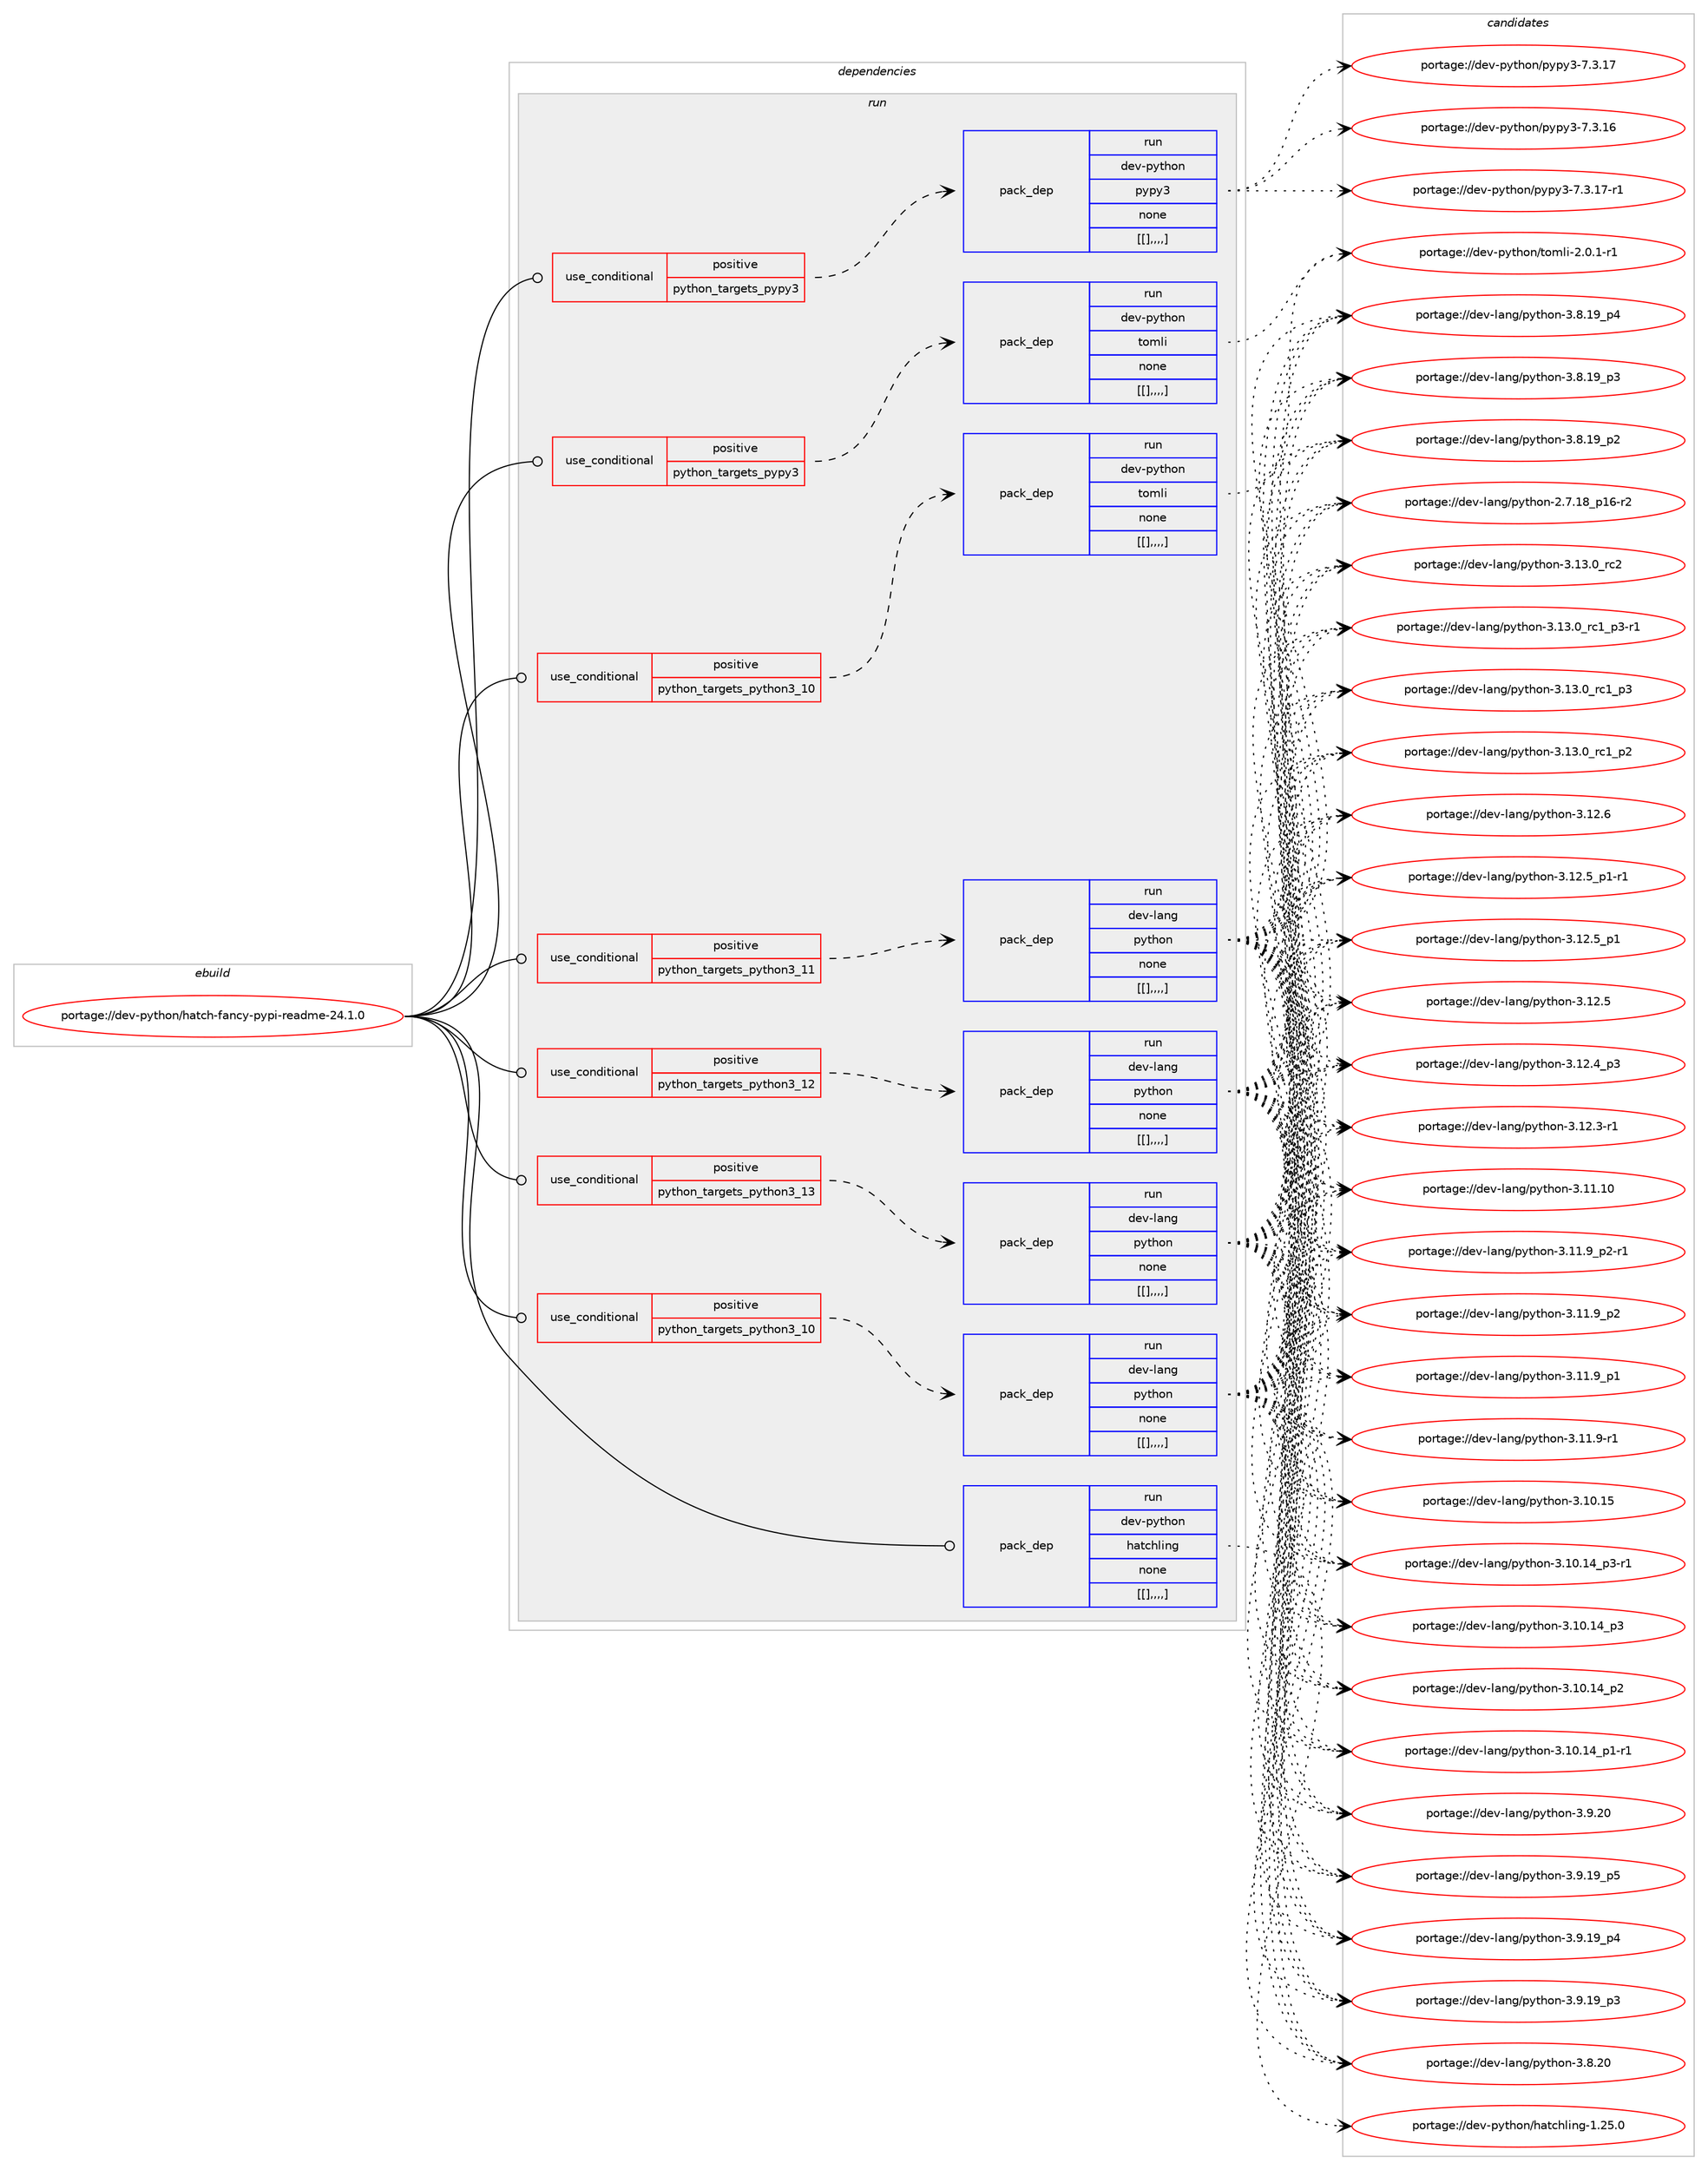 digraph prolog {

# *************
# Graph options
# *************

newrank=true;
concentrate=true;
compound=true;
graph [rankdir=LR,fontname=Helvetica,fontsize=10,ranksep=1.5];#, ranksep=2.5, nodesep=0.2];
edge  [arrowhead=vee];
node  [fontname=Helvetica,fontsize=10];

# **********
# The ebuild
# **********

subgraph cluster_leftcol {
color=gray;
label=<<i>ebuild</i>>;
id [label="portage://dev-python/hatch-fancy-pypi-readme-24.1.0", color=red, width=4, href="../dev-python/hatch-fancy-pypi-readme-24.1.0.svg"];
}

# ****************
# The dependencies
# ****************

subgraph cluster_midcol {
color=gray;
label=<<i>dependencies</i>>;
subgraph cluster_compile {
fillcolor="#eeeeee";
style=filled;
label=<<i>compile</i>>;
}
subgraph cluster_compileandrun {
fillcolor="#eeeeee";
style=filled;
label=<<i>compile and run</i>>;
}
subgraph cluster_run {
fillcolor="#eeeeee";
style=filled;
label=<<i>run</i>>;
subgraph cond33837 {
dependency148418 [label=<<TABLE BORDER="0" CELLBORDER="1" CELLSPACING="0" CELLPADDING="4"><TR><TD ROWSPAN="3" CELLPADDING="10">use_conditional</TD></TR><TR><TD>positive</TD></TR><TR><TD>python_targets_pypy3</TD></TR></TABLE>>, shape=none, color=red];
subgraph pack113363 {
dependency148419 [label=<<TABLE BORDER="0" CELLBORDER="1" CELLSPACING="0" CELLPADDING="4" WIDTH="220"><TR><TD ROWSPAN="6" CELLPADDING="30">pack_dep</TD></TR><TR><TD WIDTH="110">run</TD></TR><TR><TD>dev-python</TD></TR><TR><TD>pypy3</TD></TR><TR><TD>none</TD></TR><TR><TD>[[],,,,]</TD></TR></TABLE>>, shape=none, color=blue];
}
dependency148418:e -> dependency148419:w [weight=20,style="dashed",arrowhead="vee"];
}
id:e -> dependency148418:w [weight=20,style="solid",arrowhead="odot"];
subgraph cond33838 {
dependency148420 [label=<<TABLE BORDER="0" CELLBORDER="1" CELLSPACING="0" CELLPADDING="4"><TR><TD ROWSPAN="3" CELLPADDING="10">use_conditional</TD></TR><TR><TD>positive</TD></TR><TR><TD>python_targets_pypy3</TD></TR></TABLE>>, shape=none, color=red];
subgraph pack113364 {
dependency148421 [label=<<TABLE BORDER="0" CELLBORDER="1" CELLSPACING="0" CELLPADDING="4" WIDTH="220"><TR><TD ROWSPAN="6" CELLPADDING="30">pack_dep</TD></TR><TR><TD WIDTH="110">run</TD></TR><TR><TD>dev-python</TD></TR><TR><TD>tomli</TD></TR><TR><TD>none</TD></TR><TR><TD>[[],,,,]</TD></TR></TABLE>>, shape=none, color=blue];
}
dependency148420:e -> dependency148421:w [weight=20,style="dashed",arrowhead="vee"];
}
id:e -> dependency148420:w [weight=20,style="solid",arrowhead="odot"];
subgraph cond33839 {
dependency148422 [label=<<TABLE BORDER="0" CELLBORDER="1" CELLSPACING="0" CELLPADDING="4"><TR><TD ROWSPAN="3" CELLPADDING="10">use_conditional</TD></TR><TR><TD>positive</TD></TR><TR><TD>python_targets_python3_10</TD></TR></TABLE>>, shape=none, color=red];
subgraph pack113365 {
dependency148423 [label=<<TABLE BORDER="0" CELLBORDER="1" CELLSPACING="0" CELLPADDING="4" WIDTH="220"><TR><TD ROWSPAN="6" CELLPADDING="30">pack_dep</TD></TR><TR><TD WIDTH="110">run</TD></TR><TR><TD>dev-lang</TD></TR><TR><TD>python</TD></TR><TR><TD>none</TD></TR><TR><TD>[[],,,,]</TD></TR></TABLE>>, shape=none, color=blue];
}
dependency148422:e -> dependency148423:w [weight=20,style="dashed",arrowhead="vee"];
}
id:e -> dependency148422:w [weight=20,style="solid",arrowhead="odot"];
subgraph cond33840 {
dependency148424 [label=<<TABLE BORDER="0" CELLBORDER="1" CELLSPACING="0" CELLPADDING="4"><TR><TD ROWSPAN="3" CELLPADDING="10">use_conditional</TD></TR><TR><TD>positive</TD></TR><TR><TD>python_targets_python3_10</TD></TR></TABLE>>, shape=none, color=red];
subgraph pack113366 {
dependency148425 [label=<<TABLE BORDER="0" CELLBORDER="1" CELLSPACING="0" CELLPADDING="4" WIDTH="220"><TR><TD ROWSPAN="6" CELLPADDING="30">pack_dep</TD></TR><TR><TD WIDTH="110">run</TD></TR><TR><TD>dev-python</TD></TR><TR><TD>tomli</TD></TR><TR><TD>none</TD></TR><TR><TD>[[],,,,]</TD></TR></TABLE>>, shape=none, color=blue];
}
dependency148424:e -> dependency148425:w [weight=20,style="dashed",arrowhead="vee"];
}
id:e -> dependency148424:w [weight=20,style="solid",arrowhead="odot"];
subgraph cond33841 {
dependency148426 [label=<<TABLE BORDER="0" CELLBORDER="1" CELLSPACING="0" CELLPADDING="4"><TR><TD ROWSPAN="3" CELLPADDING="10">use_conditional</TD></TR><TR><TD>positive</TD></TR><TR><TD>python_targets_python3_11</TD></TR></TABLE>>, shape=none, color=red];
subgraph pack113367 {
dependency148427 [label=<<TABLE BORDER="0" CELLBORDER="1" CELLSPACING="0" CELLPADDING="4" WIDTH="220"><TR><TD ROWSPAN="6" CELLPADDING="30">pack_dep</TD></TR><TR><TD WIDTH="110">run</TD></TR><TR><TD>dev-lang</TD></TR><TR><TD>python</TD></TR><TR><TD>none</TD></TR><TR><TD>[[],,,,]</TD></TR></TABLE>>, shape=none, color=blue];
}
dependency148426:e -> dependency148427:w [weight=20,style="dashed",arrowhead="vee"];
}
id:e -> dependency148426:w [weight=20,style="solid",arrowhead="odot"];
subgraph cond33842 {
dependency148428 [label=<<TABLE BORDER="0" CELLBORDER="1" CELLSPACING="0" CELLPADDING="4"><TR><TD ROWSPAN="3" CELLPADDING="10">use_conditional</TD></TR><TR><TD>positive</TD></TR><TR><TD>python_targets_python3_12</TD></TR></TABLE>>, shape=none, color=red];
subgraph pack113368 {
dependency148429 [label=<<TABLE BORDER="0" CELLBORDER="1" CELLSPACING="0" CELLPADDING="4" WIDTH="220"><TR><TD ROWSPAN="6" CELLPADDING="30">pack_dep</TD></TR><TR><TD WIDTH="110">run</TD></TR><TR><TD>dev-lang</TD></TR><TR><TD>python</TD></TR><TR><TD>none</TD></TR><TR><TD>[[],,,,]</TD></TR></TABLE>>, shape=none, color=blue];
}
dependency148428:e -> dependency148429:w [weight=20,style="dashed",arrowhead="vee"];
}
id:e -> dependency148428:w [weight=20,style="solid",arrowhead="odot"];
subgraph cond33843 {
dependency148430 [label=<<TABLE BORDER="0" CELLBORDER="1" CELLSPACING="0" CELLPADDING="4"><TR><TD ROWSPAN="3" CELLPADDING="10">use_conditional</TD></TR><TR><TD>positive</TD></TR><TR><TD>python_targets_python3_13</TD></TR></TABLE>>, shape=none, color=red];
subgraph pack113369 {
dependency148431 [label=<<TABLE BORDER="0" CELLBORDER="1" CELLSPACING="0" CELLPADDING="4" WIDTH="220"><TR><TD ROWSPAN="6" CELLPADDING="30">pack_dep</TD></TR><TR><TD WIDTH="110">run</TD></TR><TR><TD>dev-lang</TD></TR><TR><TD>python</TD></TR><TR><TD>none</TD></TR><TR><TD>[[],,,,]</TD></TR></TABLE>>, shape=none, color=blue];
}
dependency148430:e -> dependency148431:w [weight=20,style="dashed",arrowhead="vee"];
}
id:e -> dependency148430:w [weight=20,style="solid",arrowhead="odot"];
subgraph pack113370 {
dependency148432 [label=<<TABLE BORDER="0" CELLBORDER="1" CELLSPACING="0" CELLPADDING="4" WIDTH="220"><TR><TD ROWSPAN="6" CELLPADDING="30">pack_dep</TD></TR><TR><TD WIDTH="110">run</TD></TR><TR><TD>dev-python</TD></TR><TR><TD>hatchling</TD></TR><TR><TD>none</TD></TR><TR><TD>[[],,,,]</TD></TR></TABLE>>, shape=none, color=blue];
}
id:e -> dependency148432:w [weight=20,style="solid",arrowhead="odot"];
}
}

# **************
# The candidates
# **************

subgraph cluster_choices {
rank=same;
color=gray;
label=<<i>candidates</i>>;

subgraph choice113363 {
color=black;
nodesep=1;
choice100101118451121211161041111104711212111212151455546514649554511449 [label="portage://dev-python/pypy3-7.3.17-r1", color=red, width=4,href="../dev-python/pypy3-7.3.17-r1.svg"];
choice10010111845112121116104111110471121211121215145554651464955 [label="portage://dev-python/pypy3-7.3.17", color=red, width=4,href="../dev-python/pypy3-7.3.17.svg"];
choice10010111845112121116104111110471121211121215145554651464954 [label="portage://dev-python/pypy3-7.3.16", color=red, width=4,href="../dev-python/pypy3-7.3.16.svg"];
dependency148419:e -> choice100101118451121211161041111104711212111212151455546514649554511449:w [style=dotted,weight="100"];
dependency148419:e -> choice10010111845112121116104111110471121211121215145554651464955:w [style=dotted,weight="100"];
dependency148419:e -> choice10010111845112121116104111110471121211121215145554651464954:w [style=dotted,weight="100"];
}
subgraph choice113364 {
color=black;
nodesep=1;
choice10010111845112121116104111110471161111091081054550464846494511449 [label="portage://dev-python/tomli-2.0.1-r1", color=red, width=4,href="../dev-python/tomli-2.0.1-r1.svg"];
dependency148421:e -> choice10010111845112121116104111110471161111091081054550464846494511449:w [style=dotted,weight="100"];
}
subgraph choice113365 {
color=black;
nodesep=1;
choice10010111845108971101034711212111610411111045514649514648951149950 [label="portage://dev-lang/python-3.13.0_rc2", color=red, width=4,href="../dev-lang/python-3.13.0_rc2.svg"];
choice1001011184510897110103471121211161041111104551464951464895114994995112514511449 [label="portage://dev-lang/python-3.13.0_rc1_p3-r1", color=red, width=4,href="../dev-lang/python-3.13.0_rc1_p3-r1.svg"];
choice100101118451089711010347112121116104111110455146495146489511499499511251 [label="portage://dev-lang/python-3.13.0_rc1_p3", color=red, width=4,href="../dev-lang/python-3.13.0_rc1_p3.svg"];
choice100101118451089711010347112121116104111110455146495146489511499499511250 [label="portage://dev-lang/python-3.13.0_rc1_p2", color=red, width=4,href="../dev-lang/python-3.13.0_rc1_p2.svg"];
choice10010111845108971101034711212111610411111045514649504654 [label="portage://dev-lang/python-3.12.6", color=red, width=4,href="../dev-lang/python-3.12.6.svg"];
choice1001011184510897110103471121211161041111104551464950465395112494511449 [label="portage://dev-lang/python-3.12.5_p1-r1", color=red, width=4,href="../dev-lang/python-3.12.5_p1-r1.svg"];
choice100101118451089711010347112121116104111110455146495046539511249 [label="portage://dev-lang/python-3.12.5_p1", color=red, width=4,href="../dev-lang/python-3.12.5_p1.svg"];
choice10010111845108971101034711212111610411111045514649504653 [label="portage://dev-lang/python-3.12.5", color=red, width=4,href="../dev-lang/python-3.12.5.svg"];
choice100101118451089711010347112121116104111110455146495046529511251 [label="portage://dev-lang/python-3.12.4_p3", color=red, width=4,href="../dev-lang/python-3.12.4_p3.svg"];
choice100101118451089711010347112121116104111110455146495046514511449 [label="portage://dev-lang/python-3.12.3-r1", color=red, width=4,href="../dev-lang/python-3.12.3-r1.svg"];
choice1001011184510897110103471121211161041111104551464949464948 [label="portage://dev-lang/python-3.11.10", color=red, width=4,href="../dev-lang/python-3.11.10.svg"];
choice1001011184510897110103471121211161041111104551464949465795112504511449 [label="portage://dev-lang/python-3.11.9_p2-r1", color=red, width=4,href="../dev-lang/python-3.11.9_p2-r1.svg"];
choice100101118451089711010347112121116104111110455146494946579511250 [label="portage://dev-lang/python-3.11.9_p2", color=red, width=4,href="../dev-lang/python-3.11.9_p2.svg"];
choice100101118451089711010347112121116104111110455146494946579511249 [label="portage://dev-lang/python-3.11.9_p1", color=red, width=4,href="../dev-lang/python-3.11.9_p1.svg"];
choice100101118451089711010347112121116104111110455146494946574511449 [label="portage://dev-lang/python-3.11.9-r1", color=red, width=4,href="../dev-lang/python-3.11.9-r1.svg"];
choice1001011184510897110103471121211161041111104551464948464953 [label="portage://dev-lang/python-3.10.15", color=red, width=4,href="../dev-lang/python-3.10.15.svg"];
choice100101118451089711010347112121116104111110455146494846495295112514511449 [label="portage://dev-lang/python-3.10.14_p3-r1", color=red, width=4,href="../dev-lang/python-3.10.14_p3-r1.svg"];
choice10010111845108971101034711212111610411111045514649484649529511251 [label="portage://dev-lang/python-3.10.14_p3", color=red, width=4,href="../dev-lang/python-3.10.14_p3.svg"];
choice10010111845108971101034711212111610411111045514649484649529511250 [label="portage://dev-lang/python-3.10.14_p2", color=red, width=4,href="../dev-lang/python-3.10.14_p2.svg"];
choice100101118451089711010347112121116104111110455146494846495295112494511449 [label="portage://dev-lang/python-3.10.14_p1-r1", color=red, width=4,href="../dev-lang/python-3.10.14_p1-r1.svg"];
choice10010111845108971101034711212111610411111045514657465048 [label="portage://dev-lang/python-3.9.20", color=red, width=4,href="../dev-lang/python-3.9.20.svg"];
choice100101118451089711010347112121116104111110455146574649579511253 [label="portage://dev-lang/python-3.9.19_p5", color=red, width=4,href="../dev-lang/python-3.9.19_p5.svg"];
choice100101118451089711010347112121116104111110455146574649579511252 [label="portage://dev-lang/python-3.9.19_p4", color=red, width=4,href="../dev-lang/python-3.9.19_p4.svg"];
choice100101118451089711010347112121116104111110455146574649579511251 [label="portage://dev-lang/python-3.9.19_p3", color=red, width=4,href="../dev-lang/python-3.9.19_p3.svg"];
choice10010111845108971101034711212111610411111045514656465048 [label="portage://dev-lang/python-3.8.20", color=red, width=4,href="../dev-lang/python-3.8.20.svg"];
choice100101118451089711010347112121116104111110455146564649579511252 [label="portage://dev-lang/python-3.8.19_p4", color=red, width=4,href="../dev-lang/python-3.8.19_p4.svg"];
choice100101118451089711010347112121116104111110455146564649579511251 [label="portage://dev-lang/python-3.8.19_p3", color=red, width=4,href="../dev-lang/python-3.8.19_p3.svg"];
choice100101118451089711010347112121116104111110455146564649579511250 [label="portage://dev-lang/python-3.8.19_p2", color=red, width=4,href="../dev-lang/python-3.8.19_p2.svg"];
choice100101118451089711010347112121116104111110455046554649569511249544511450 [label="portage://dev-lang/python-2.7.18_p16-r2", color=red, width=4,href="../dev-lang/python-2.7.18_p16-r2.svg"];
dependency148423:e -> choice10010111845108971101034711212111610411111045514649514648951149950:w [style=dotted,weight="100"];
dependency148423:e -> choice1001011184510897110103471121211161041111104551464951464895114994995112514511449:w [style=dotted,weight="100"];
dependency148423:e -> choice100101118451089711010347112121116104111110455146495146489511499499511251:w [style=dotted,weight="100"];
dependency148423:e -> choice100101118451089711010347112121116104111110455146495146489511499499511250:w [style=dotted,weight="100"];
dependency148423:e -> choice10010111845108971101034711212111610411111045514649504654:w [style=dotted,weight="100"];
dependency148423:e -> choice1001011184510897110103471121211161041111104551464950465395112494511449:w [style=dotted,weight="100"];
dependency148423:e -> choice100101118451089711010347112121116104111110455146495046539511249:w [style=dotted,weight="100"];
dependency148423:e -> choice10010111845108971101034711212111610411111045514649504653:w [style=dotted,weight="100"];
dependency148423:e -> choice100101118451089711010347112121116104111110455146495046529511251:w [style=dotted,weight="100"];
dependency148423:e -> choice100101118451089711010347112121116104111110455146495046514511449:w [style=dotted,weight="100"];
dependency148423:e -> choice1001011184510897110103471121211161041111104551464949464948:w [style=dotted,weight="100"];
dependency148423:e -> choice1001011184510897110103471121211161041111104551464949465795112504511449:w [style=dotted,weight="100"];
dependency148423:e -> choice100101118451089711010347112121116104111110455146494946579511250:w [style=dotted,weight="100"];
dependency148423:e -> choice100101118451089711010347112121116104111110455146494946579511249:w [style=dotted,weight="100"];
dependency148423:e -> choice100101118451089711010347112121116104111110455146494946574511449:w [style=dotted,weight="100"];
dependency148423:e -> choice1001011184510897110103471121211161041111104551464948464953:w [style=dotted,weight="100"];
dependency148423:e -> choice100101118451089711010347112121116104111110455146494846495295112514511449:w [style=dotted,weight="100"];
dependency148423:e -> choice10010111845108971101034711212111610411111045514649484649529511251:w [style=dotted,weight="100"];
dependency148423:e -> choice10010111845108971101034711212111610411111045514649484649529511250:w [style=dotted,weight="100"];
dependency148423:e -> choice100101118451089711010347112121116104111110455146494846495295112494511449:w [style=dotted,weight="100"];
dependency148423:e -> choice10010111845108971101034711212111610411111045514657465048:w [style=dotted,weight="100"];
dependency148423:e -> choice100101118451089711010347112121116104111110455146574649579511253:w [style=dotted,weight="100"];
dependency148423:e -> choice100101118451089711010347112121116104111110455146574649579511252:w [style=dotted,weight="100"];
dependency148423:e -> choice100101118451089711010347112121116104111110455146574649579511251:w [style=dotted,weight="100"];
dependency148423:e -> choice10010111845108971101034711212111610411111045514656465048:w [style=dotted,weight="100"];
dependency148423:e -> choice100101118451089711010347112121116104111110455146564649579511252:w [style=dotted,weight="100"];
dependency148423:e -> choice100101118451089711010347112121116104111110455146564649579511251:w [style=dotted,weight="100"];
dependency148423:e -> choice100101118451089711010347112121116104111110455146564649579511250:w [style=dotted,weight="100"];
dependency148423:e -> choice100101118451089711010347112121116104111110455046554649569511249544511450:w [style=dotted,weight="100"];
}
subgraph choice113366 {
color=black;
nodesep=1;
choice10010111845112121116104111110471161111091081054550464846494511449 [label="portage://dev-python/tomli-2.0.1-r1", color=red, width=4,href="../dev-python/tomli-2.0.1-r1.svg"];
dependency148425:e -> choice10010111845112121116104111110471161111091081054550464846494511449:w [style=dotted,weight="100"];
}
subgraph choice113367 {
color=black;
nodesep=1;
choice10010111845108971101034711212111610411111045514649514648951149950 [label="portage://dev-lang/python-3.13.0_rc2", color=red, width=4,href="../dev-lang/python-3.13.0_rc2.svg"];
choice1001011184510897110103471121211161041111104551464951464895114994995112514511449 [label="portage://dev-lang/python-3.13.0_rc1_p3-r1", color=red, width=4,href="../dev-lang/python-3.13.0_rc1_p3-r1.svg"];
choice100101118451089711010347112121116104111110455146495146489511499499511251 [label="portage://dev-lang/python-3.13.0_rc1_p3", color=red, width=4,href="../dev-lang/python-3.13.0_rc1_p3.svg"];
choice100101118451089711010347112121116104111110455146495146489511499499511250 [label="portage://dev-lang/python-3.13.0_rc1_p2", color=red, width=4,href="../dev-lang/python-3.13.0_rc1_p2.svg"];
choice10010111845108971101034711212111610411111045514649504654 [label="portage://dev-lang/python-3.12.6", color=red, width=4,href="../dev-lang/python-3.12.6.svg"];
choice1001011184510897110103471121211161041111104551464950465395112494511449 [label="portage://dev-lang/python-3.12.5_p1-r1", color=red, width=4,href="../dev-lang/python-3.12.5_p1-r1.svg"];
choice100101118451089711010347112121116104111110455146495046539511249 [label="portage://dev-lang/python-3.12.5_p1", color=red, width=4,href="../dev-lang/python-3.12.5_p1.svg"];
choice10010111845108971101034711212111610411111045514649504653 [label="portage://dev-lang/python-3.12.5", color=red, width=4,href="../dev-lang/python-3.12.5.svg"];
choice100101118451089711010347112121116104111110455146495046529511251 [label="portage://dev-lang/python-3.12.4_p3", color=red, width=4,href="../dev-lang/python-3.12.4_p3.svg"];
choice100101118451089711010347112121116104111110455146495046514511449 [label="portage://dev-lang/python-3.12.3-r1", color=red, width=4,href="../dev-lang/python-3.12.3-r1.svg"];
choice1001011184510897110103471121211161041111104551464949464948 [label="portage://dev-lang/python-3.11.10", color=red, width=4,href="../dev-lang/python-3.11.10.svg"];
choice1001011184510897110103471121211161041111104551464949465795112504511449 [label="portage://dev-lang/python-3.11.9_p2-r1", color=red, width=4,href="../dev-lang/python-3.11.9_p2-r1.svg"];
choice100101118451089711010347112121116104111110455146494946579511250 [label="portage://dev-lang/python-3.11.9_p2", color=red, width=4,href="../dev-lang/python-3.11.9_p2.svg"];
choice100101118451089711010347112121116104111110455146494946579511249 [label="portage://dev-lang/python-3.11.9_p1", color=red, width=4,href="../dev-lang/python-3.11.9_p1.svg"];
choice100101118451089711010347112121116104111110455146494946574511449 [label="portage://dev-lang/python-3.11.9-r1", color=red, width=4,href="../dev-lang/python-3.11.9-r1.svg"];
choice1001011184510897110103471121211161041111104551464948464953 [label="portage://dev-lang/python-3.10.15", color=red, width=4,href="../dev-lang/python-3.10.15.svg"];
choice100101118451089711010347112121116104111110455146494846495295112514511449 [label="portage://dev-lang/python-3.10.14_p3-r1", color=red, width=4,href="../dev-lang/python-3.10.14_p3-r1.svg"];
choice10010111845108971101034711212111610411111045514649484649529511251 [label="portage://dev-lang/python-3.10.14_p3", color=red, width=4,href="../dev-lang/python-3.10.14_p3.svg"];
choice10010111845108971101034711212111610411111045514649484649529511250 [label="portage://dev-lang/python-3.10.14_p2", color=red, width=4,href="../dev-lang/python-3.10.14_p2.svg"];
choice100101118451089711010347112121116104111110455146494846495295112494511449 [label="portage://dev-lang/python-3.10.14_p1-r1", color=red, width=4,href="../dev-lang/python-3.10.14_p1-r1.svg"];
choice10010111845108971101034711212111610411111045514657465048 [label="portage://dev-lang/python-3.9.20", color=red, width=4,href="../dev-lang/python-3.9.20.svg"];
choice100101118451089711010347112121116104111110455146574649579511253 [label="portage://dev-lang/python-3.9.19_p5", color=red, width=4,href="../dev-lang/python-3.9.19_p5.svg"];
choice100101118451089711010347112121116104111110455146574649579511252 [label="portage://dev-lang/python-3.9.19_p4", color=red, width=4,href="../dev-lang/python-3.9.19_p4.svg"];
choice100101118451089711010347112121116104111110455146574649579511251 [label="portage://dev-lang/python-3.9.19_p3", color=red, width=4,href="../dev-lang/python-3.9.19_p3.svg"];
choice10010111845108971101034711212111610411111045514656465048 [label="portage://dev-lang/python-3.8.20", color=red, width=4,href="../dev-lang/python-3.8.20.svg"];
choice100101118451089711010347112121116104111110455146564649579511252 [label="portage://dev-lang/python-3.8.19_p4", color=red, width=4,href="../dev-lang/python-3.8.19_p4.svg"];
choice100101118451089711010347112121116104111110455146564649579511251 [label="portage://dev-lang/python-3.8.19_p3", color=red, width=4,href="../dev-lang/python-3.8.19_p3.svg"];
choice100101118451089711010347112121116104111110455146564649579511250 [label="portage://dev-lang/python-3.8.19_p2", color=red, width=4,href="../dev-lang/python-3.8.19_p2.svg"];
choice100101118451089711010347112121116104111110455046554649569511249544511450 [label="portage://dev-lang/python-2.7.18_p16-r2", color=red, width=4,href="../dev-lang/python-2.7.18_p16-r2.svg"];
dependency148427:e -> choice10010111845108971101034711212111610411111045514649514648951149950:w [style=dotted,weight="100"];
dependency148427:e -> choice1001011184510897110103471121211161041111104551464951464895114994995112514511449:w [style=dotted,weight="100"];
dependency148427:e -> choice100101118451089711010347112121116104111110455146495146489511499499511251:w [style=dotted,weight="100"];
dependency148427:e -> choice100101118451089711010347112121116104111110455146495146489511499499511250:w [style=dotted,weight="100"];
dependency148427:e -> choice10010111845108971101034711212111610411111045514649504654:w [style=dotted,weight="100"];
dependency148427:e -> choice1001011184510897110103471121211161041111104551464950465395112494511449:w [style=dotted,weight="100"];
dependency148427:e -> choice100101118451089711010347112121116104111110455146495046539511249:w [style=dotted,weight="100"];
dependency148427:e -> choice10010111845108971101034711212111610411111045514649504653:w [style=dotted,weight="100"];
dependency148427:e -> choice100101118451089711010347112121116104111110455146495046529511251:w [style=dotted,weight="100"];
dependency148427:e -> choice100101118451089711010347112121116104111110455146495046514511449:w [style=dotted,weight="100"];
dependency148427:e -> choice1001011184510897110103471121211161041111104551464949464948:w [style=dotted,weight="100"];
dependency148427:e -> choice1001011184510897110103471121211161041111104551464949465795112504511449:w [style=dotted,weight="100"];
dependency148427:e -> choice100101118451089711010347112121116104111110455146494946579511250:w [style=dotted,weight="100"];
dependency148427:e -> choice100101118451089711010347112121116104111110455146494946579511249:w [style=dotted,weight="100"];
dependency148427:e -> choice100101118451089711010347112121116104111110455146494946574511449:w [style=dotted,weight="100"];
dependency148427:e -> choice1001011184510897110103471121211161041111104551464948464953:w [style=dotted,weight="100"];
dependency148427:e -> choice100101118451089711010347112121116104111110455146494846495295112514511449:w [style=dotted,weight="100"];
dependency148427:e -> choice10010111845108971101034711212111610411111045514649484649529511251:w [style=dotted,weight="100"];
dependency148427:e -> choice10010111845108971101034711212111610411111045514649484649529511250:w [style=dotted,weight="100"];
dependency148427:e -> choice100101118451089711010347112121116104111110455146494846495295112494511449:w [style=dotted,weight="100"];
dependency148427:e -> choice10010111845108971101034711212111610411111045514657465048:w [style=dotted,weight="100"];
dependency148427:e -> choice100101118451089711010347112121116104111110455146574649579511253:w [style=dotted,weight="100"];
dependency148427:e -> choice100101118451089711010347112121116104111110455146574649579511252:w [style=dotted,weight="100"];
dependency148427:e -> choice100101118451089711010347112121116104111110455146574649579511251:w [style=dotted,weight="100"];
dependency148427:e -> choice10010111845108971101034711212111610411111045514656465048:w [style=dotted,weight="100"];
dependency148427:e -> choice100101118451089711010347112121116104111110455146564649579511252:w [style=dotted,weight="100"];
dependency148427:e -> choice100101118451089711010347112121116104111110455146564649579511251:w [style=dotted,weight="100"];
dependency148427:e -> choice100101118451089711010347112121116104111110455146564649579511250:w [style=dotted,weight="100"];
dependency148427:e -> choice100101118451089711010347112121116104111110455046554649569511249544511450:w [style=dotted,weight="100"];
}
subgraph choice113368 {
color=black;
nodesep=1;
choice10010111845108971101034711212111610411111045514649514648951149950 [label="portage://dev-lang/python-3.13.0_rc2", color=red, width=4,href="../dev-lang/python-3.13.0_rc2.svg"];
choice1001011184510897110103471121211161041111104551464951464895114994995112514511449 [label="portage://dev-lang/python-3.13.0_rc1_p3-r1", color=red, width=4,href="../dev-lang/python-3.13.0_rc1_p3-r1.svg"];
choice100101118451089711010347112121116104111110455146495146489511499499511251 [label="portage://dev-lang/python-3.13.0_rc1_p3", color=red, width=4,href="../dev-lang/python-3.13.0_rc1_p3.svg"];
choice100101118451089711010347112121116104111110455146495146489511499499511250 [label="portage://dev-lang/python-3.13.0_rc1_p2", color=red, width=4,href="../dev-lang/python-3.13.0_rc1_p2.svg"];
choice10010111845108971101034711212111610411111045514649504654 [label="portage://dev-lang/python-3.12.6", color=red, width=4,href="../dev-lang/python-3.12.6.svg"];
choice1001011184510897110103471121211161041111104551464950465395112494511449 [label="portage://dev-lang/python-3.12.5_p1-r1", color=red, width=4,href="../dev-lang/python-3.12.5_p1-r1.svg"];
choice100101118451089711010347112121116104111110455146495046539511249 [label="portage://dev-lang/python-3.12.5_p1", color=red, width=4,href="../dev-lang/python-3.12.5_p1.svg"];
choice10010111845108971101034711212111610411111045514649504653 [label="portage://dev-lang/python-3.12.5", color=red, width=4,href="../dev-lang/python-3.12.5.svg"];
choice100101118451089711010347112121116104111110455146495046529511251 [label="portage://dev-lang/python-3.12.4_p3", color=red, width=4,href="../dev-lang/python-3.12.4_p3.svg"];
choice100101118451089711010347112121116104111110455146495046514511449 [label="portage://dev-lang/python-3.12.3-r1", color=red, width=4,href="../dev-lang/python-3.12.3-r1.svg"];
choice1001011184510897110103471121211161041111104551464949464948 [label="portage://dev-lang/python-3.11.10", color=red, width=4,href="../dev-lang/python-3.11.10.svg"];
choice1001011184510897110103471121211161041111104551464949465795112504511449 [label="portage://dev-lang/python-3.11.9_p2-r1", color=red, width=4,href="../dev-lang/python-3.11.9_p2-r1.svg"];
choice100101118451089711010347112121116104111110455146494946579511250 [label="portage://dev-lang/python-3.11.9_p2", color=red, width=4,href="../dev-lang/python-3.11.9_p2.svg"];
choice100101118451089711010347112121116104111110455146494946579511249 [label="portage://dev-lang/python-3.11.9_p1", color=red, width=4,href="../dev-lang/python-3.11.9_p1.svg"];
choice100101118451089711010347112121116104111110455146494946574511449 [label="portage://dev-lang/python-3.11.9-r1", color=red, width=4,href="../dev-lang/python-3.11.9-r1.svg"];
choice1001011184510897110103471121211161041111104551464948464953 [label="portage://dev-lang/python-3.10.15", color=red, width=4,href="../dev-lang/python-3.10.15.svg"];
choice100101118451089711010347112121116104111110455146494846495295112514511449 [label="portage://dev-lang/python-3.10.14_p3-r1", color=red, width=4,href="../dev-lang/python-3.10.14_p3-r1.svg"];
choice10010111845108971101034711212111610411111045514649484649529511251 [label="portage://dev-lang/python-3.10.14_p3", color=red, width=4,href="../dev-lang/python-3.10.14_p3.svg"];
choice10010111845108971101034711212111610411111045514649484649529511250 [label="portage://dev-lang/python-3.10.14_p2", color=red, width=4,href="../dev-lang/python-3.10.14_p2.svg"];
choice100101118451089711010347112121116104111110455146494846495295112494511449 [label="portage://dev-lang/python-3.10.14_p1-r1", color=red, width=4,href="../dev-lang/python-3.10.14_p1-r1.svg"];
choice10010111845108971101034711212111610411111045514657465048 [label="portage://dev-lang/python-3.9.20", color=red, width=4,href="../dev-lang/python-3.9.20.svg"];
choice100101118451089711010347112121116104111110455146574649579511253 [label="portage://dev-lang/python-3.9.19_p5", color=red, width=4,href="../dev-lang/python-3.9.19_p5.svg"];
choice100101118451089711010347112121116104111110455146574649579511252 [label="portage://dev-lang/python-3.9.19_p4", color=red, width=4,href="../dev-lang/python-3.9.19_p4.svg"];
choice100101118451089711010347112121116104111110455146574649579511251 [label="portage://dev-lang/python-3.9.19_p3", color=red, width=4,href="../dev-lang/python-3.9.19_p3.svg"];
choice10010111845108971101034711212111610411111045514656465048 [label="portage://dev-lang/python-3.8.20", color=red, width=4,href="../dev-lang/python-3.8.20.svg"];
choice100101118451089711010347112121116104111110455146564649579511252 [label="portage://dev-lang/python-3.8.19_p4", color=red, width=4,href="../dev-lang/python-3.8.19_p4.svg"];
choice100101118451089711010347112121116104111110455146564649579511251 [label="portage://dev-lang/python-3.8.19_p3", color=red, width=4,href="../dev-lang/python-3.8.19_p3.svg"];
choice100101118451089711010347112121116104111110455146564649579511250 [label="portage://dev-lang/python-3.8.19_p2", color=red, width=4,href="../dev-lang/python-3.8.19_p2.svg"];
choice100101118451089711010347112121116104111110455046554649569511249544511450 [label="portage://dev-lang/python-2.7.18_p16-r2", color=red, width=4,href="../dev-lang/python-2.7.18_p16-r2.svg"];
dependency148429:e -> choice10010111845108971101034711212111610411111045514649514648951149950:w [style=dotted,weight="100"];
dependency148429:e -> choice1001011184510897110103471121211161041111104551464951464895114994995112514511449:w [style=dotted,weight="100"];
dependency148429:e -> choice100101118451089711010347112121116104111110455146495146489511499499511251:w [style=dotted,weight="100"];
dependency148429:e -> choice100101118451089711010347112121116104111110455146495146489511499499511250:w [style=dotted,weight="100"];
dependency148429:e -> choice10010111845108971101034711212111610411111045514649504654:w [style=dotted,weight="100"];
dependency148429:e -> choice1001011184510897110103471121211161041111104551464950465395112494511449:w [style=dotted,weight="100"];
dependency148429:e -> choice100101118451089711010347112121116104111110455146495046539511249:w [style=dotted,weight="100"];
dependency148429:e -> choice10010111845108971101034711212111610411111045514649504653:w [style=dotted,weight="100"];
dependency148429:e -> choice100101118451089711010347112121116104111110455146495046529511251:w [style=dotted,weight="100"];
dependency148429:e -> choice100101118451089711010347112121116104111110455146495046514511449:w [style=dotted,weight="100"];
dependency148429:e -> choice1001011184510897110103471121211161041111104551464949464948:w [style=dotted,weight="100"];
dependency148429:e -> choice1001011184510897110103471121211161041111104551464949465795112504511449:w [style=dotted,weight="100"];
dependency148429:e -> choice100101118451089711010347112121116104111110455146494946579511250:w [style=dotted,weight="100"];
dependency148429:e -> choice100101118451089711010347112121116104111110455146494946579511249:w [style=dotted,weight="100"];
dependency148429:e -> choice100101118451089711010347112121116104111110455146494946574511449:w [style=dotted,weight="100"];
dependency148429:e -> choice1001011184510897110103471121211161041111104551464948464953:w [style=dotted,weight="100"];
dependency148429:e -> choice100101118451089711010347112121116104111110455146494846495295112514511449:w [style=dotted,weight="100"];
dependency148429:e -> choice10010111845108971101034711212111610411111045514649484649529511251:w [style=dotted,weight="100"];
dependency148429:e -> choice10010111845108971101034711212111610411111045514649484649529511250:w [style=dotted,weight="100"];
dependency148429:e -> choice100101118451089711010347112121116104111110455146494846495295112494511449:w [style=dotted,weight="100"];
dependency148429:e -> choice10010111845108971101034711212111610411111045514657465048:w [style=dotted,weight="100"];
dependency148429:e -> choice100101118451089711010347112121116104111110455146574649579511253:w [style=dotted,weight="100"];
dependency148429:e -> choice100101118451089711010347112121116104111110455146574649579511252:w [style=dotted,weight="100"];
dependency148429:e -> choice100101118451089711010347112121116104111110455146574649579511251:w [style=dotted,weight="100"];
dependency148429:e -> choice10010111845108971101034711212111610411111045514656465048:w [style=dotted,weight="100"];
dependency148429:e -> choice100101118451089711010347112121116104111110455146564649579511252:w [style=dotted,weight="100"];
dependency148429:e -> choice100101118451089711010347112121116104111110455146564649579511251:w [style=dotted,weight="100"];
dependency148429:e -> choice100101118451089711010347112121116104111110455146564649579511250:w [style=dotted,weight="100"];
dependency148429:e -> choice100101118451089711010347112121116104111110455046554649569511249544511450:w [style=dotted,weight="100"];
}
subgraph choice113369 {
color=black;
nodesep=1;
choice10010111845108971101034711212111610411111045514649514648951149950 [label="portage://dev-lang/python-3.13.0_rc2", color=red, width=4,href="../dev-lang/python-3.13.0_rc2.svg"];
choice1001011184510897110103471121211161041111104551464951464895114994995112514511449 [label="portage://dev-lang/python-3.13.0_rc1_p3-r1", color=red, width=4,href="../dev-lang/python-3.13.0_rc1_p3-r1.svg"];
choice100101118451089711010347112121116104111110455146495146489511499499511251 [label="portage://dev-lang/python-3.13.0_rc1_p3", color=red, width=4,href="../dev-lang/python-3.13.0_rc1_p3.svg"];
choice100101118451089711010347112121116104111110455146495146489511499499511250 [label="portage://dev-lang/python-3.13.0_rc1_p2", color=red, width=4,href="../dev-lang/python-3.13.0_rc1_p2.svg"];
choice10010111845108971101034711212111610411111045514649504654 [label="portage://dev-lang/python-3.12.6", color=red, width=4,href="../dev-lang/python-3.12.6.svg"];
choice1001011184510897110103471121211161041111104551464950465395112494511449 [label="portage://dev-lang/python-3.12.5_p1-r1", color=red, width=4,href="../dev-lang/python-3.12.5_p1-r1.svg"];
choice100101118451089711010347112121116104111110455146495046539511249 [label="portage://dev-lang/python-3.12.5_p1", color=red, width=4,href="../dev-lang/python-3.12.5_p1.svg"];
choice10010111845108971101034711212111610411111045514649504653 [label="portage://dev-lang/python-3.12.5", color=red, width=4,href="../dev-lang/python-3.12.5.svg"];
choice100101118451089711010347112121116104111110455146495046529511251 [label="portage://dev-lang/python-3.12.4_p3", color=red, width=4,href="../dev-lang/python-3.12.4_p3.svg"];
choice100101118451089711010347112121116104111110455146495046514511449 [label="portage://dev-lang/python-3.12.3-r1", color=red, width=4,href="../dev-lang/python-3.12.3-r1.svg"];
choice1001011184510897110103471121211161041111104551464949464948 [label="portage://dev-lang/python-3.11.10", color=red, width=4,href="../dev-lang/python-3.11.10.svg"];
choice1001011184510897110103471121211161041111104551464949465795112504511449 [label="portage://dev-lang/python-3.11.9_p2-r1", color=red, width=4,href="../dev-lang/python-3.11.9_p2-r1.svg"];
choice100101118451089711010347112121116104111110455146494946579511250 [label="portage://dev-lang/python-3.11.9_p2", color=red, width=4,href="../dev-lang/python-3.11.9_p2.svg"];
choice100101118451089711010347112121116104111110455146494946579511249 [label="portage://dev-lang/python-3.11.9_p1", color=red, width=4,href="../dev-lang/python-3.11.9_p1.svg"];
choice100101118451089711010347112121116104111110455146494946574511449 [label="portage://dev-lang/python-3.11.9-r1", color=red, width=4,href="../dev-lang/python-3.11.9-r1.svg"];
choice1001011184510897110103471121211161041111104551464948464953 [label="portage://dev-lang/python-3.10.15", color=red, width=4,href="../dev-lang/python-3.10.15.svg"];
choice100101118451089711010347112121116104111110455146494846495295112514511449 [label="portage://dev-lang/python-3.10.14_p3-r1", color=red, width=4,href="../dev-lang/python-3.10.14_p3-r1.svg"];
choice10010111845108971101034711212111610411111045514649484649529511251 [label="portage://dev-lang/python-3.10.14_p3", color=red, width=4,href="../dev-lang/python-3.10.14_p3.svg"];
choice10010111845108971101034711212111610411111045514649484649529511250 [label="portage://dev-lang/python-3.10.14_p2", color=red, width=4,href="../dev-lang/python-3.10.14_p2.svg"];
choice100101118451089711010347112121116104111110455146494846495295112494511449 [label="portage://dev-lang/python-3.10.14_p1-r1", color=red, width=4,href="../dev-lang/python-3.10.14_p1-r1.svg"];
choice10010111845108971101034711212111610411111045514657465048 [label="portage://dev-lang/python-3.9.20", color=red, width=4,href="../dev-lang/python-3.9.20.svg"];
choice100101118451089711010347112121116104111110455146574649579511253 [label="portage://dev-lang/python-3.9.19_p5", color=red, width=4,href="../dev-lang/python-3.9.19_p5.svg"];
choice100101118451089711010347112121116104111110455146574649579511252 [label="portage://dev-lang/python-3.9.19_p4", color=red, width=4,href="../dev-lang/python-3.9.19_p4.svg"];
choice100101118451089711010347112121116104111110455146574649579511251 [label="portage://dev-lang/python-3.9.19_p3", color=red, width=4,href="../dev-lang/python-3.9.19_p3.svg"];
choice10010111845108971101034711212111610411111045514656465048 [label="portage://dev-lang/python-3.8.20", color=red, width=4,href="../dev-lang/python-3.8.20.svg"];
choice100101118451089711010347112121116104111110455146564649579511252 [label="portage://dev-lang/python-3.8.19_p4", color=red, width=4,href="../dev-lang/python-3.8.19_p4.svg"];
choice100101118451089711010347112121116104111110455146564649579511251 [label="portage://dev-lang/python-3.8.19_p3", color=red, width=4,href="../dev-lang/python-3.8.19_p3.svg"];
choice100101118451089711010347112121116104111110455146564649579511250 [label="portage://dev-lang/python-3.8.19_p2", color=red, width=4,href="../dev-lang/python-3.8.19_p2.svg"];
choice100101118451089711010347112121116104111110455046554649569511249544511450 [label="portage://dev-lang/python-2.7.18_p16-r2", color=red, width=4,href="../dev-lang/python-2.7.18_p16-r2.svg"];
dependency148431:e -> choice10010111845108971101034711212111610411111045514649514648951149950:w [style=dotted,weight="100"];
dependency148431:e -> choice1001011184510897110103471121211161041111104551464951464895114994995112514511449:w [style=dotted,weight="100"];
dependency148431:e -> choice100101118451089711010347112121116104111110455146495146489511499499511251:w [style=dotted,weight="100"];
dependency148431:e -> choice100101118451089711010347112121116104111110455146495146489511499499511250:w [style=dotted,weight="100"];
dependency148431:e -> choice10010111845108971101034711212111610411111045514649504654:w [style=dotted,weight="100"];
dependency148431:e -> choice1001011184510897110103471121211161041111104551464950465395112494511449:w [style=dotted,weight="100"];
dependency148431:e -> choice100101118451089711010347112121116104111110455146495046539511249:w [style=dotted,weight="100"];
dependency148431:e -> choice10010111845108971101034711212111610411111045514649504653:w [style=dotted,weight="100"];
dependency148431:e -> choice100101118451089711010347112121116104111110455146495046529511251:w [style=dotted,weight="100"];
dependency148431:e -> choice100101118451089711010347112121116104111110455146495046514511449:w [style=dotted,weight="100"];
dependency148431:e -> choice1001011184510897110103471121211161041111104551464949464948:w [style=dotted,weight="100"];
dependency148431:e -> choice1001011184510897110103471121211161041111104551464949465795112504511449:w [style=dotted,weight="100"];
dependency148431:e -> choice100101118451089711010347112121116104111110455146494946579511250:w [style=dotted,weight="100"];
dependency148431:e -> choice100101118451089711010347112121116104111110455146494946579511249:w [style=dotted,weight="100"];
dependency148431:e -> choice100101118451089711010347112121116104111110455146494946574511449:w [style=dotted,weight="100"];
dependency148431:e -> choice1001011184510897110103471121211161041111104551464948464953:w [style=dotted,weight="100"];
dependency148431:e -> choice100101118451089711010347112121116104111110455146494846495295112514511449:w [style=dotted,weight="100"];
dependency148431:e -> choice10010111845108971101034711212111610411111045514649484649529511251:w [style=dotted,weight="100"];
dependency148431:e -> choice10010111845108971101034711212111610411111045514649484649529511250:w [style=dotted,weight="100"];
dependency148431:e -> choice100101118451089711010347112121116104111110455146494846495295112494511449:w [style=dotted,weight="100"];
dependency148431:e -> choice10010111845108971101034711212111610411111045514657465048:w [style=dotted,weight="100"];
dependency148431:e -> choice100101118451089711010347112121116104111110455146574649579511253:w [style=dotted,weight="100"];
dependency148431:e -> choice100101118451089711010347112121116104111110455146574649579511252:w [style=dotted,weight="100"];
dependency148431:e -> choice100101118451089711010347112121116104111110455146574649579511251:w [style=dotted,weight="100"];
dependency148431:e -> choice10010111845108971101034711212111610411111045514656465048:w [style=dotted,weight="100"];
dependency148431:e -> choice100101118451089711010347112121116104111110455146564649579511252:w [style=dotted,weight="100"];
dependency148431:e -> choice100101118451089711010347112121116104111110455146564649579511251:w [style=dotted,weight="100"];
dependency148431:e -> choice100101118451089711010347112121116104111110455146564649579511250:w [style=dotted,weight="100"];
dependency148431:e -> choice100101118451089711010347112121116104111110455046554649569511249544511450:w [style=dotted,weight="100"];
}
subgraph choice113370 {
color=black;
nodesep=1;
choice1001011184511212111610411111047104971169910410810511010345494650534648 [label="portage://dev-python/hatchling-1.25.0", color=red, width=4,href="../dev-python/hatchling-1.25.0.svg"];
dependency148432:e -> choice1001011184511212111610411111047104971169910410810511010345494650534648:w [style=dotted,weight="100"];
}
}

}

